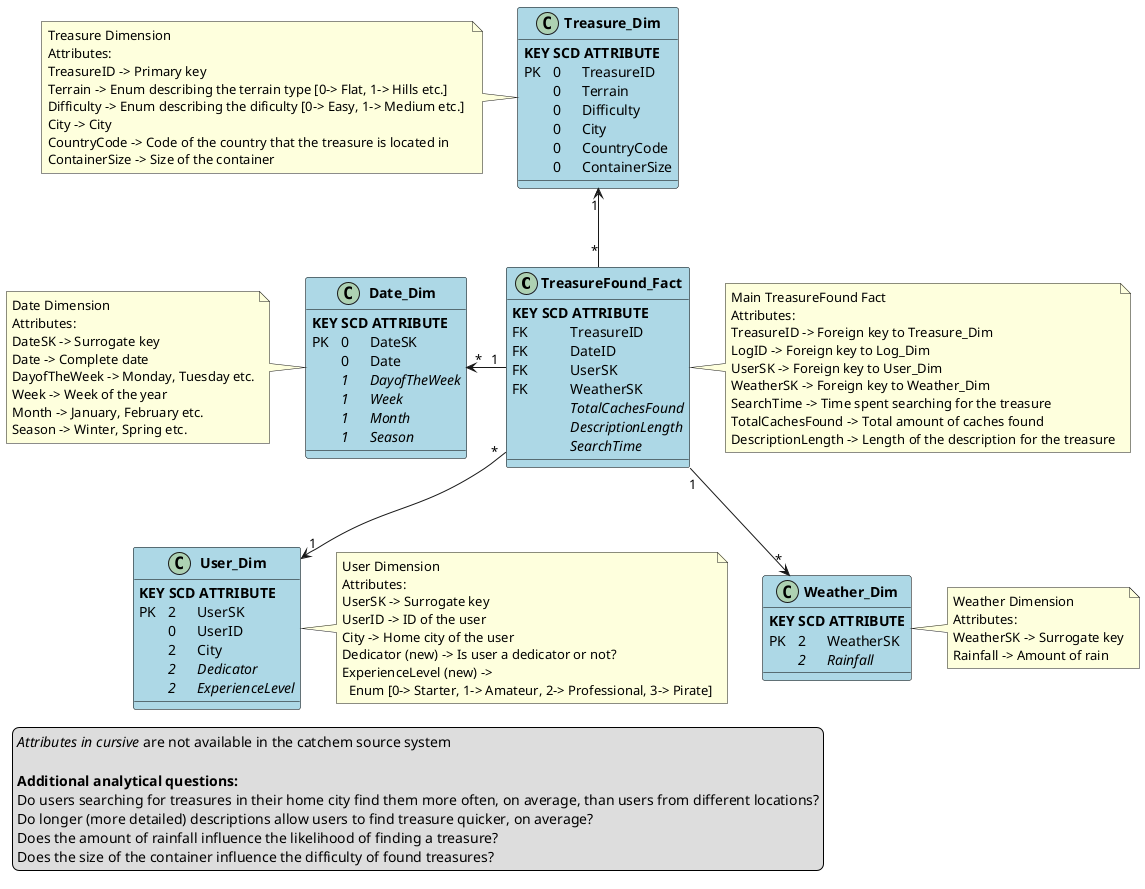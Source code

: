 @startuml
<style>
class {
    BackGroundColor lightblue
    LineColor black 
    FontColor black 
    HeaderFontStyle bold 
}
</style>

class "**TreasureFound_Fact**" as TreasureFound_Fact {
  **KEY SCD ATTRIBUTE**
  FK\t\tTreasureID
  FK\t\tDateID
  FK\t\tUserSK
  FK\t\tWeatherSK
  //\t\tTotalCachesFound//
  //\t\tDescriptionLength//
  //\t\tSearchTime//
}

note right of TreasureFound_Fact
Main TreasureFound Fact
Attributes:
TreasureID -> Foreign key to Treasure_Dim
LogID -> Foreign key to Log_Dim
UserSK -> Foreign key to User_Dim
WeatherSK -> Foreign key to Weather_Dim
SearchTime -> Time spent searching for the treasure
TotalCachesFound -> Total amount of caches found
DescriptionLength -> Length of the description for the treasure
end note

class "**Treasure_Dim**" as Treasure_Dim {
  **KEY SCD ATTRIBUTE**
  PK\t0\tTreasureID
  \t0\tTerrain
  \t0\tDifficulty
  \t0\tCity
  \t0\tCountryCode
  \t0\tContainerSize 
}

note left of Treasure_Dim 
Treasure Dimension
Attributes:
TreasureID -> Primary key
Terrain -> Enum describing the terrain type [0-> Flat, 1-> Hills etc.]
Difficulty -> Enum describing the dificulty [0-> Easy, 1-> Medium etc.] 
City -> City
CountryCode -> Code of the country that the treasure is located in
ContainerSize -> Size of the container
end note

class "**User_Dim**" as User_Dim {
  **KEY SCD ATTRIBUTE**
  PK\t2\tUserSK
  \t0\tUserID
  \t2\tCity
  //\t2\tDedicator//
  //\t2\tExperienceLevel// 
}

note right of User_Dim
User Dimension
Attributes:
UserSK -> Surrogate key
UserID -> ID of the user
City -> Home city of the user
Dedicator (new) -> Is user a dedicator or not?
ExperienceLevel (new) ->
  Enum [0-> Starter, 1-> Amateur, 2-> Professional, 3-> Pirate]
end note

class "**Date_Dim**" as Date_Dim {
  **KEY SCD ATTRIBUTE**
  PK\t0\tDateSK
  \t0\tDate
  //\t1\tDayofTheWeek//
  //\t1\tWeek//
  //\t1\tMonth//
  //\t1\tSeason//
}

note left of Date_Dim
Date Dimension
Attributes:
DateSK -> Surrogate key
Date -> Complete date
DayofTheWeek -> Monday, Tuesday etc.
Week -> Week of the year
Month -> January, February etc.
Season -> Winter, Spring etc.
end note

class "**Weather_Dim**" as Weather_Dim {
  **KEY SCD ATTRIBUTE**
  PK\t2\tWeatherSK
  //\t2\tRainfall//
}

note right of Weather_Dim
Weather Dimension
Attributes:
WeatherSK -> Surrogate key
Rainfall -> Amount of rain
end note

TreasureFound_Fact -up-> Treasure_Dim : "*" "1"
TreasureFound_Fact -down-> User_Dim : "*" "1"
TreasureFound_Fact -left-> Date_Dim : "1" "*"
TreasureFound_Fact -down-> Weather_Dim : "1" "*"

legend left
//Attributes in cursive// are not available in the catchem source system

**Additional analytical questions:**
Do users searching for treasures in their home city find them more often, on average, than users from different locations?
Do longer (more detailed) descriptions allow users to find treasure quicker, on average?
Does the amount of rainfall influence the likelihood of finding a treasure?
Does the size of the container influence the difficulty of found treasures?
end legend

@enduml

